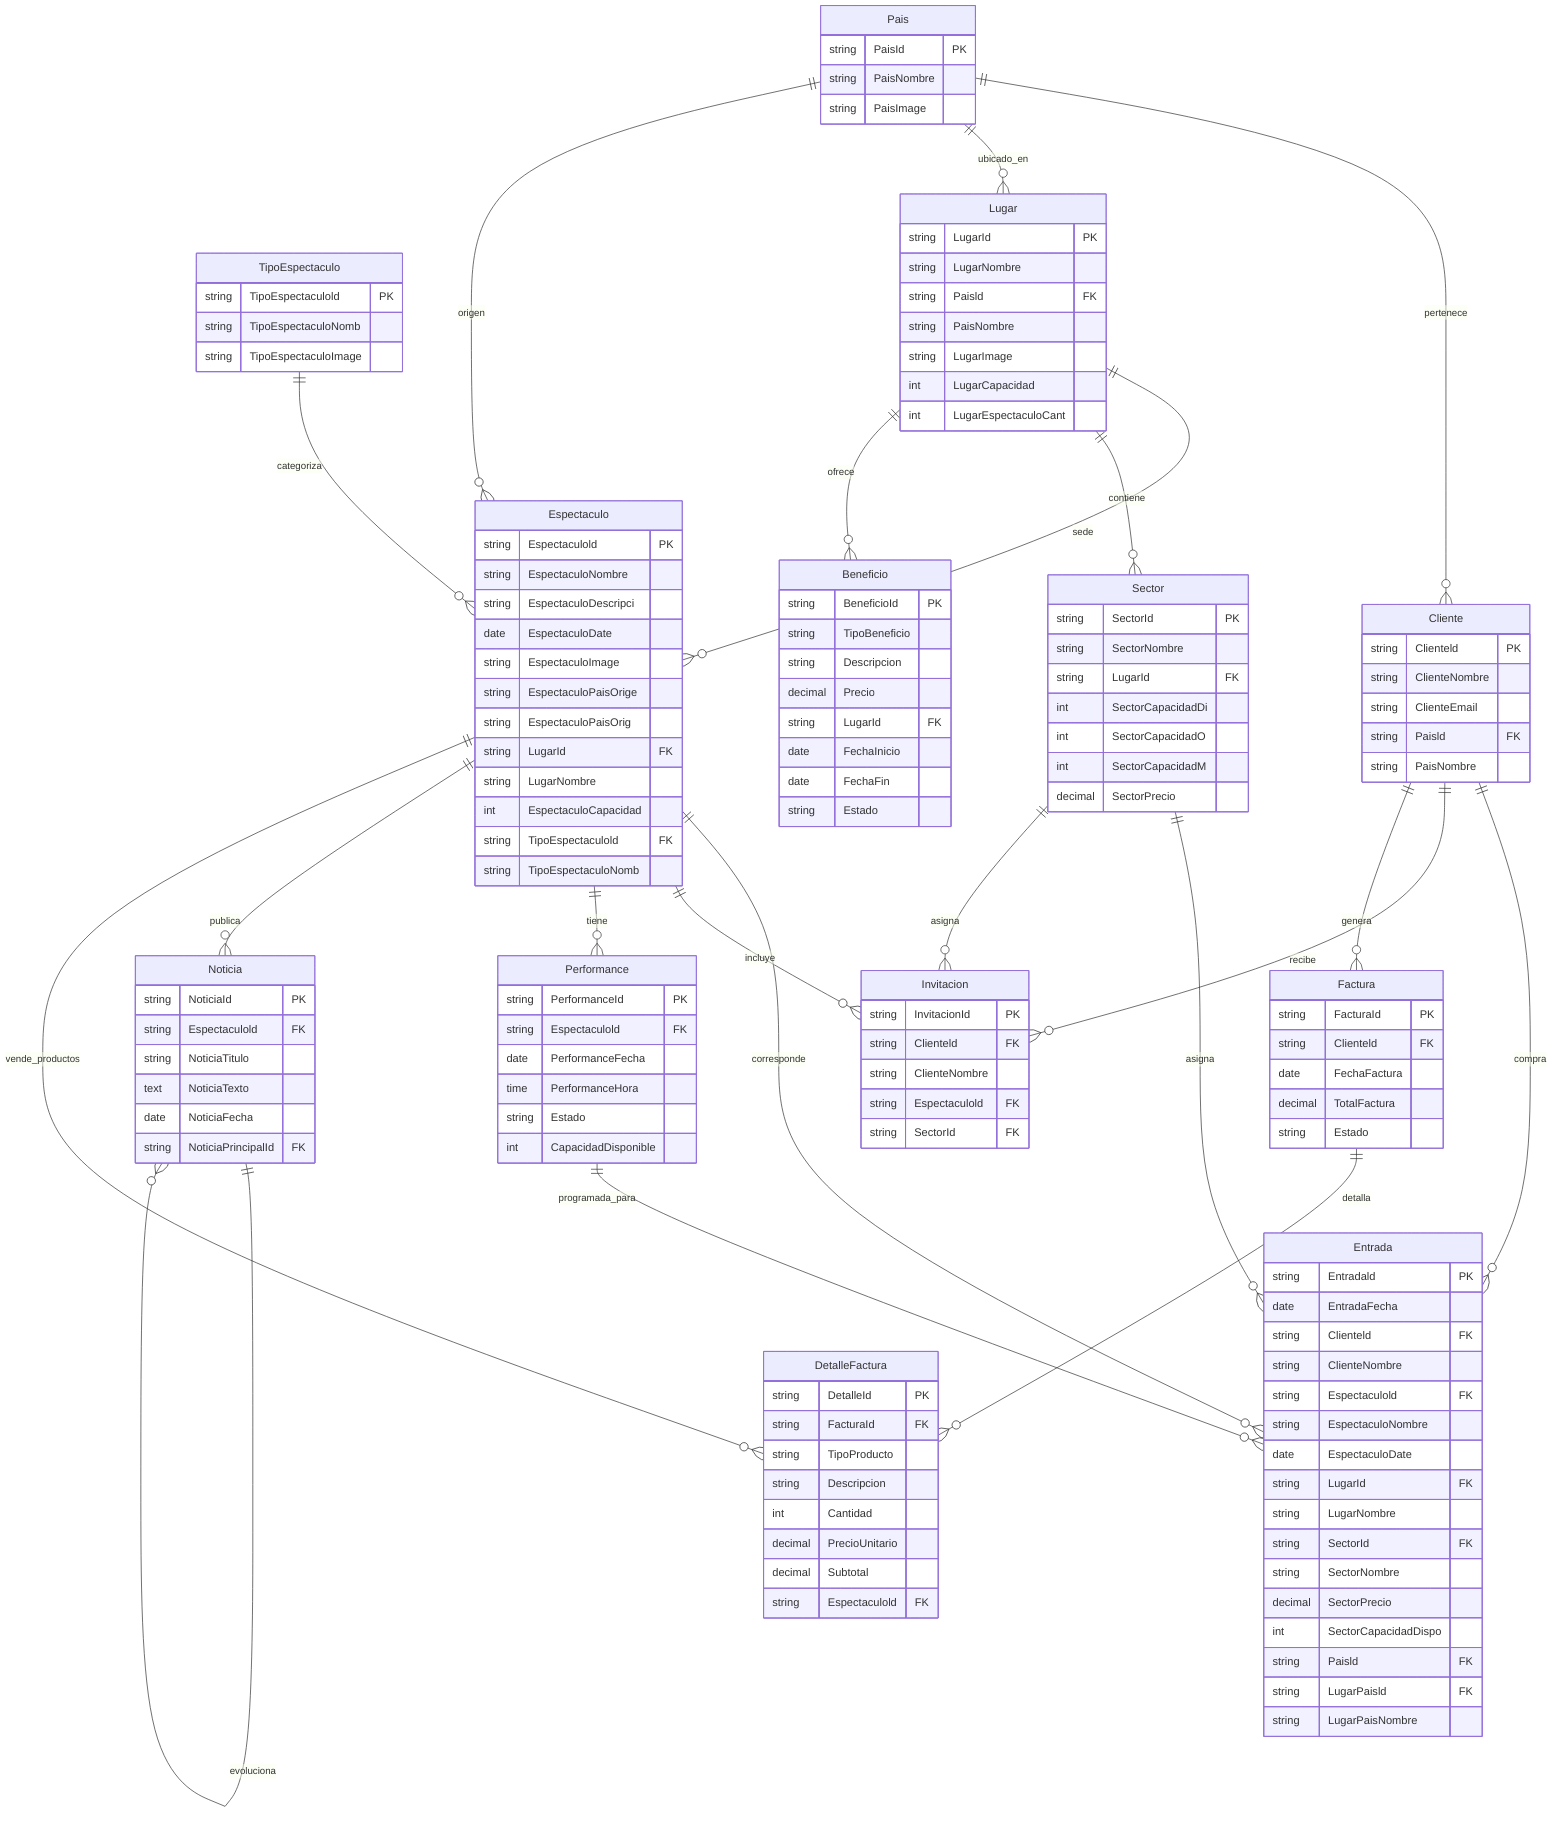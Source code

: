 erDiagram
    %% Entidades Base del Diagrama Existente %%
    Pais {
        string PaisId PK
        string PaisNombre
        string PaisImage
    }
    
    Cliente {
        string Clienteld PK
        string ClienteNombre
        string ClienteEmail
        string Paisld FK
        string PaisNombre
    }
    
    TipoEspectaculo {
        string TipoEspectaculold PK
        string TipoEspectaculoNomb
        string TipoEspectaculoImage
    }
    
    Lugar {
        string LugarId PK
        string LugarNombre
        string Paisld FK
        string PaisNombre
        string LugarImage
        int LugarCapacidad
        int LugarEspectaculoCant
    }
    
    Sector {
        string SectorId PK
        string SectorNombre
        string LugarId FK
        int SectorCapacidadDi
        int SectorCapacidadO
        int SectorCapacidadM
        decimal SectorPrecio
    }
    
    Espectaculo {
        string Espectaculold PK
        string EspectaculoNombre
        string EspectaculoDescripci
        date EspectaculoDate
        string EspectaculoImage
        string EspectaculoPaisOrige
        string EspectaculoPaisOrig
        string LugarId FK
        string LugarNombre
        int EspectaculoCapacidad
        string TipoEspectaculold FK
        string TipoEspectaculoNomb
    }
    
    %% Entidades de Gestión de Accesos %%
    Entrada {
        string Entradald PK
        date EntradaFecha
        string Clienteld FK
        string ClienteNombre
        string Espectaculold FK
        string EspectaculoNombre
        date EspectaculoDate
        string LugarId FK
        string LugarNombre
        string SectorId FK
        string SectorNombre
        decimal SectorPrecio
        int SectorCapacidadDispo
        string Paisld FK
        string LugarPaisld FK
        string LugarPaisNombre
    }
    
    Invitacion {
        string InvitacionId PK
        string Clienteld FK
        string ClienteNombre
        string Espectaculold FK
        string SectorId FK
    }
    
   %% Nuevas Entidades del Segundo Enunciado %%
    Performance {
        string PerformanceId PK
        string Espectaculold FK
        date PerformanceFecha
        time PerformanceHora
        string Estado
        int CapacidadDisponible
    }
    
    Noticia {
        string NoticiaId PK
        string Espectaculold FK
        string NoticiaTitulo
        text NoticiaTexto
        date NoticiaFecha
        string NoticiaPrincipalId FK
    }
    
    Beneficio {
        string BeneficioId PK
        string TipoBeneficio
        string Descripcion
        decimal Precio
        string LugarId FK
        date FechaInicio
        date FechaFin
        string Estado
    }
    
    Factura {
        string FacturaId PK
        string Clienteld FK
        date FechaFactura
        decimal TotalFactura
        string Estado
    }
    
    DetalleFactura {
        string DetalleId PK
        string FacturaId FK
        string TipoProducto
        string Descripcion
        int Cantidad
        decimal PrecioUnitario
        decimal Subtotal
        string Espectaculold FK
    }
    
    %% Relaciones %%
    Cliente ||--o{ Entrada : compra
    Cliente ||--o{ Invitacion : recibe
    Cliente ||--o{ Factura : genera
    
    Pais ||--o{ Cliente : pertenece
    Pais ||--o{ Lugar : ubicado_en
    Pais ||--o{ Espectaculo : origen
    
    TipoEspectaculo ||--o{ Espectaculo : categoriza
    
    Lugar ||--o{ Espectaculo : sede
    Lugar ||--o{ Sector : contiene
    Lugar ||--o{ Beneficio : ofrece
    
    Espectaculo ||--o{ Entrada : corresponde
    Espectaculo ||--o{ Invitacion : incluye
    Espectaculo ||--o{ Performance : tiene
    Espectaculo ||--o{ Noticia : publica
    Espectaculo ||--o{ DetalleFactura : vende_productos
    
    Sector ||--o{ Entrada : asigna
    Sector ||--o{ Invitacion : asigna
    
    Performance ||--o{ Entrada : programada_para
    
    Noticia ||--o{ Noticia : evoluciona
    
    Factura ||--o{ DetalleFactura : detalla